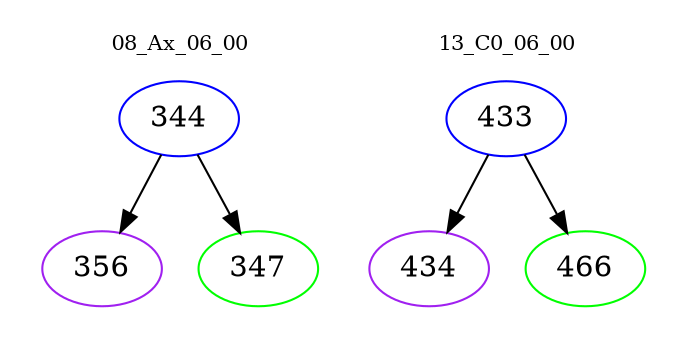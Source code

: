 digraph{
subgraph cluster_0 {
color = white
label = "08_Ax_06_00";
fontsize=10;
T0_344 [label="344", color="blue"]
T0_344 -> T0_356 [color="black"]
T0_356 [label="356", color="purple"]
T0_344 -> T0_347 [color="black"]
T0_347 [label="347", color="green"]
}
subgraph cluster_1 {
color = white
label = "13_C0_06_00";
fontsize=10;
T1_433 [label="433", color="blue"]
T1_433 -> T1_434 [color="black"]
T1_434 [label="434", color="purple"]
T1_433 -> T1_466 [color="black"]
T1_466 [label="466", color="green"]
}
}
